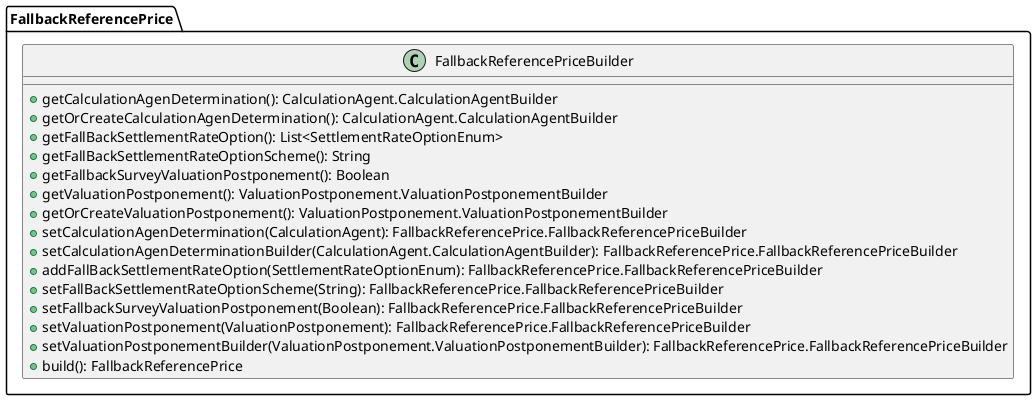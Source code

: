 @startuml

    class FallbackReferencePrice.FallbackReferencePriceBuilder [[FallbackReferencePrice.FallbackReferencePriceBuilder.html]] {
        +getCalculationAgenDetermination(): CalculationAgent.CalculationAgentBuilder
        +getOrCreateCalculationAgenDetermination(): CalculationAgent.CalculationAgentBuilder
        +getFallBackSettlementRateOption(): List<SettlementRateOptionEnum>
        +getFallBackSettlementRateOptionScheme(): String
        +getFallbackSurveyValuationPostponement(): Boolean
        +getValuationPostponement(): ValuationPostponement.ValuationPostponementBuilder
        +getOrCreateValuationPostponement(): ValuationPostponement.ValuationPostponementBuilder
        +setCalculationAgenDetermination(CalculationAgent): FallbackReferencePrice.FallbackReferencePriceBuilder
        +setCalculationAgenDeterminationBuilder(CalculationAgent.CalculationAgentBuilder): FallbackReferencePrice.FallbackReferencePriceBuilder
        +addFallBackSettlementRateOption(SettlementRateOptionEnum): FallbackReferencePrice.FallbackReferencePriceBuilder
        +setFallBackSettlementRateOptionScheme(String): FallbackReferencePrice.FallbackReferencePriceBuilder
        +setFallbackSurveyValuationPostponement(Boolean): FallbackReferencePrice.FallbackReferencePriceBuilder
        +setValuationPostponement(ValuationPostponement): FallbackReferencePrice.FallbackReferencePriceBuilder
        +setValuationPostponementBuilder(ValuationPostponement.ValuationPostponementBuilder): FallbackReferencePrice.FallbackReferencePriceBuilder
        +build(): FallbackReferencePrice
    }

@enduml

